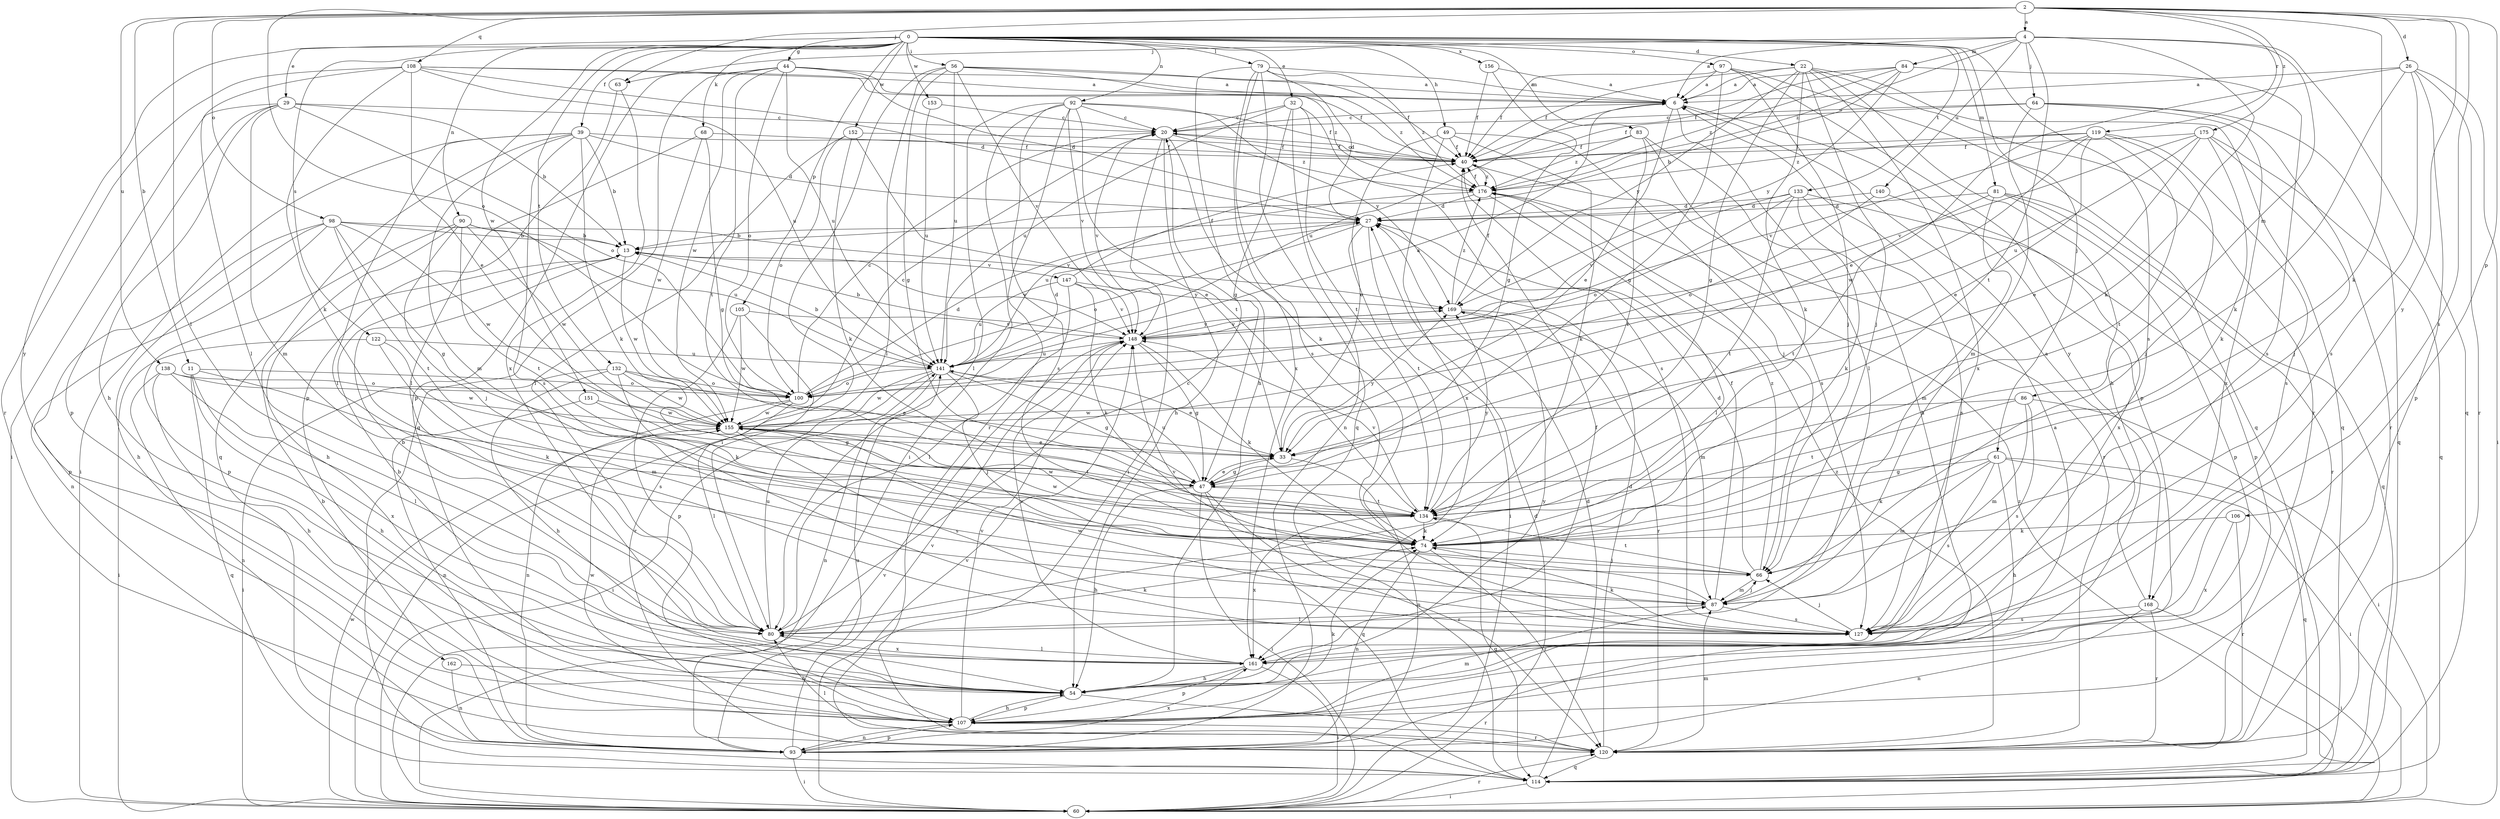 strict digraph  {
0;
2;
4;
6;
11;
13;
20;
22;
26;
27;
29;
32;
33;
39;
40;
44;
47;
49;
54;
56;
60;
61;
63;
64;
66;
68;
74;
79;
80;
81;
83;
84;
86;
87;
90;
92;
93;
97;
98;
100;
105;
106;
107;
108;
114;
119;
120;
122;
127;
132;
133;
134;
138;
140;
141;
147;
148;
151;
152;
153;
155;
156;
161;
162;
168;
169;
175;
176;
0 -> 22  [label=d];
0 -> 29  [label=e];
0 -> 32  [label=e];
0 -> 39  [label=f];
0 -> 44  [label=g];
0 -> 49  [label=h];
0 -> 56  [label=i];
0 -> 61  [label=j];
0 -> 68  [label=k];
0 -> 79  [label=l];
0 -> 81  [label=m];
0 -> 83  [label=m];
0 -> 90  [label=n];
0 -> 92  [label=n];
0 -> 97  [label=o];
0 -> 105  [label=p];
0 -> 122  [label=s];
0 -> 127  [label=s];
0 -> 132  [label=t];
0 -> 133  [label=t];
0 -> 151  [label=w];
0 -> 152  [label=w];
0 -> 153  [label=w];
0 -> 156  [label=x];
0 -> 162  [label=y];
2 -> 4  [label=a];
2 -> 11  [label=b];
2 -> 26  [label=d];
2 -> 63  [label=j];
2 -> 74  [label=k];
2 -> 80  [label=l];
2 -> 98  [label=o];
2 -> 100  [label=o];
2 -> 106  [label=p];
2 -> 108  [label=q];
2 -> 119  [label=r];
2 -> 127  [label=s];
2 -> 138  [label=u];
2 -> 168  [label=y];
2 -> 175  [label=z];
4 -> 6  [label=a];
4 -> 63  [label=j];
4 -> 64  [label=j];
4 -> 74  [label=k];
4 -> 84  [label=m];
4 -> 86  [label=m];
4 -> 114  [label=q];
4 -> 134  [label=t];
4 -> 140  [label=u];
4 -> 176  [label=z];
6 -> 20  [label=c];
6 -> 33  [label=e];
6 -> 80  [label=l];
6 -> 141  [label=u];
6 -> 168  [label=y];
11 -> 54  [label=h];
11 -> 74  [label=k];
11 -> 100  [label=o];
11 -> 114  [label=q];
11 -> 161  [label=x];
13 -> 147  [label=v];
13 -> 148  [label=v];
13 -> 155  [label=w];
20 -> 40  [label=f];
20 -> 54  [label=h];
20 -> 60  [label=i];
20 -> 74  [label=k];
20 -> 148  [label=v];
20 -> 176  [label=z];
22 -> 6  [label=a];
22 -> 40  [label=f];
22 -> 47  [label=g];
22 -> 54  [label=h];
22 -> 66  [label=j];
22 -> 74  [label=k];
22 -> 114  [label=q];
22 -> 120  [label=r];
22 -> 161  [label=x];
22 -> 169  [label=y];
26 -> 6  [label=a];
26 -> 33  [label=e];
26 -> 60  [label=i];
26 -> 74  [label=k];
26 -> 107  [label=p];
26 -> 120  [label=r];
26 -> 127  [label=s];
27 -> 13  [label=b];
27 -> 60  [label=i];
27 -> 100  [label=o];
27 -> 134  [label=t];
29 -> 13  [label=b];
29 -> 20  [label=c];
29 -> 54  [label=h];
29 -> 60  [label=i];
29 -> 87  [label=m];
29 -> 100  [label=o];
29 -> 107  [label=p];
32 -> 20  [label=c];
32 -> 47  [label=g];
32 -> 93  [label=n];
32 -> 127  [label=s];
32 -> 134  [label=t];
32 -> 141  [label=u];
33 -> 47  [label=g];
33 -> 93  [label=n];
33 -> 169  [label=y];
39 -> 13  [label=b];
39 -> 27  [label=d];
39 -> 40  [label=f];
39 -> 60  [label=i];
39 -> 74  [label=k];
39 -> 80  [label=l];
39 -> 87  [label=m];
39 -> 114  [label=q];
39 -> 127  [label=s];
40 -> 20  [label=c];
40 -> 120  [label=r];
40 -> 176  [label=z];
44 -> 6  [label=a];
44 -> 27  [label=d];
44 -> 100  [label=o];
44 -> 107  [label=p];
44 -> 114  [label=q];
44 -> 134  [label=t];
44 -> 141  [label=u];
44 -> 155  [label=w];
44 -> 176  [label=z];
47 -> 33  [label=e];
47 -> 54  [label=h];
47 -> 60  [label=i];
47 -> 114  [label=q];
47 -> 120  [label=r];
47 -> 134  [label=t];
47 -> 141  [label=u];
49 -> 33  [label=e];
49 -> 40  [label=f];
49 -> 66  [label=j];
49 -> 74  [label=k];
49 -> 161  [label=x];
54 -> 13  [label=b];
54 -> 40  [label=f];
54 -> 107  [label=p];
54 -> 120  [label=r];
54 -> 169  [label=y];
56 -> 6  [label=a];
56 -> 40  [label=f];
56 -> 47  [label=g];
56 -> 60  [label=i];
56 -> 80  [label=l];
56 -> 141  [label=u];
56 -> 148  [label=v];
56 -> 176  [label=z];
60 -> 27  [label=d];
60 -> 120  [label=r];
60 -> 148  [label=v];
60 -> 155  [label=w];
60 -> 176  [label=z];
61 -> 47  [label=g];
61 -> 54  [label=h];
61 -> 60  [label=i];
61 -> 74  [label=k];
61 -> 87  [label=m];
61 -> 114  [label=q];
61 -> 127  [label=s];
63 -> 107  [label=p];
63 -> 161  [label=x];
64 -> 20  [label=c];
64 -> 40  [label=f];
64 -> 87  [label=m];
64 -> 114  [label=q];
64 -> 120  [label=r];
64 -> 161  [label=x];
66 -> 27  [label=d];
66 -> 87  [label=m];
66 -> 134  [label=t];
66 -> 176  [label=z];
68 -> 40  [label=f];
68 -> 47  [label=g];
68 -> 80  [label=l];
68 -> 155  [label=w];
74 -> 66  [label=j];
74 -> 93  [label=n];
74 -> 120  [label=r];
74 -> 155  [label=w];
79 -> 6  [label=a];
79 -> 27  [label=d];
79 -> 54  [label=h];
79 -> 114  [label=q];
79 -> 127  [label=s];
79 -> 161  [label=x];
79 -> 176  [label=z];
80 -> 13  [label=b];
80 -> 20  [label=c];
80 -> 74  [label=k];
80 -> 141  [label=u];
80 -> 161  [label=x];
81 -> 27  [label=d];
81 -> 87  [label=m];
81 -> 107  [label=p];
81 -> 114  [label=q];
81 -> 120  [label=r];
81 -> 134  [label=t];
83 -> 40  [label=f];
83 -> 54  [label=h];
83 -> 127  [label=s];
83 -> 134  [label=t];
83 -> 176  [label=z];
84 -> 6  [label=a];
84 -> 13  [label=b];
84 -> 40  [label=f];
84 -> 127  [label=s];
84 -> 169  [label=y];
84 -> 176  [label=z];
86 -> 60  [label=i];
86 -> 87  [label=m];
86 -> 127  [label=s];
86 -> 134  [label=t];
86 -> 155  [label=w];
87 -> 40  [label=f];
87 -> 66  [label=j];
87 -> 80  [label=l];
87 -> 127  [label=s];
87 -> 148  [label=v];
90 -> 13  [label=b];
90 -> 54  [label=h];
90 -> 66  [label=j];
90 -> 107  [label=p];
90 -> 134  [label=t];
90 -> 141  [label=u];
90 -> 155  [label=w];
92 -> 20  [label=c];
92 -> 40  [label=f];
92 -> 60  [label=i];
92 -> 80  [label=l];
92 -> 120  [label=r];
92 -> 127  [label=s];
92 -> 134  [label=t];
92 -> 148  [label=v];
92 -> 169  [label=y];
93 -> 6  [label=a];
93 -> 13  [label=b];
93 -> 60  [label=i];
93 -> 107  [label=p];
93 -> 141  [label=u];
93 -> 148  [label=v];
93 -> 161  [label=x];
97 -> 6  [label=a];
97 -> 40  [label=f];
97 -> 47  [label=g];
97 -> 66  [label=j];
97 -> 107  [label=p];
97 -> 114  [label=q];
98 -> 13  [label=b];
98 -> 47  [label=g];
98 -> 54  [label=h];
98 -> 93  [label=n];
98 -> 107  [label=p];
98 -> 134  [label=t];
98 -> 155  [label=w];
98 -> 169  [label=y];
100 -> 6  [label=a];
100 -> 20  [label=c];
100 -> 27  [label=d];
100 -> 80  [label=l];
100 -> 93  [label=n];
100 -> 155  [label=w];
105 -> 107  [label=p];
105 -> 120  [label=r];
105 -> 148  [label=v];
105 -> 155  [label=w];
106 -> 74  [label=k];
106 -> 120  [label=r];
106 -> 161  [label=x];
107 -> 54  [label=h];
107 -> 74  [label=k];
107 -> 87  [label=m];
107 -> 93  [label=n];
107 -> 120  [label=r];
107 -> 148  [label=v];
107 -> 155  [label=w];
108 -> 6  [label=a];
108 -> 27  [label=d];
108 -> 33  [label=e];
108 -> 40  [label=f];
108 -> 74  [label=k];
108 -> 80  [label=l];
108 -> 120  [label=r];
108 -> 141  [label=u];
114 -> 27  [label=d];
114 -> 60  [label=i];
114 -> 148  [label=v];
119 -> 33  [label=e];
119 -> 40  [label=f];
119 -> 66  [label=j];
119 -> 127  [label=s];
119 -> 134  [label=t];
119 -> 148  [label=v];
119 -> 155  [label=w];
119 -> 176  [label=z];
120 -> 27  [label=d];
120 -> 80  [label=l];
120 -> 87  [label=m];
120 -> 114  [label=q];
120 -> 176  [label=z];
122 -> 60  [label=i];
122 -> 87  [label=m];
122 -> 127  [label=s];
122 -> 141  [label=u];
127 -> 66  [label=j];
127 -> 74  [label=k];
127 -> 155  [label=w];
132 -> 33  [label=e];
132 -> 54  [label=h];
132 -> 60  [label=i];
132 -> 74  [label=k];
132 -> 100  [label=o];
132 -> 155  [label=w];
133 -> 27  [label=d];
133 -> 74  [label=k];
133 -> 100  [label=o];
133 -> 107  [label=p];
133 -> 127  [label=s];
133 -> 134  [label=t];
133 -> 148  [label=v];
134 -> 74  [label=k];
134 -> 114  [label=q];
134 -> 148  [label=v];
134 -> 155  [label=w];
134 -> 161  [label=x];
134 -> 169  [label=y];
138 -> 54  [label=h];
138 -> 80  [label=l];
138 -> 93  [label=n];
138 -> 100  [label=o];
138 -> 155  [label=w];
140 -> 27  [label=d];
140 -> 100  [label=o];
140 -> 161  [label=x];
141 -> 13  [label=b];
141 -> 27  [label=d];
141 -> 33  [label=e];
141 -> 47  [label=g];
141 -> 60  [label=i];
141 -> 66  [label=j];
141 -> 93  [label=n];
141 -> 100  [label=o];
141 -> 155  [label=w];
147 -> 40  [label=f];
147 -> 74  [label=k];
147 -> 80  [label=l];
147 -> 141  [label=u];
147 -> 148  [label=v];
147 -> 169  [label=y];
148 -> 13  [label=b];
148 -> 47  [label=g];
148 -> 74  [label=k];
148 -> 141  [label=u];
148 -> 169  [label=y];
151 -> 47  [label=g];
151 -> 93  [label=n];
151 -> 155  [label=w];
152 -> 33  [label=e];
152 -> 40  [label=f];
152 -> 74  [label=k];
152 -> 80  [label=l];
152 -> 100  [label=o];
153 -> 20  [label=c];
153 -> 141  [label=u];
155 -> 20  [label=c];
155 -> 33  [label=e];
155 -> 127  [label=s];
155 -> 134  [label=t];
156 -> 6  [label=a];
156 -> 40  [label=f];
156 -> 47  [label=g];
161 -> 54  [label=h];
161 -> 60  [label=i];
161 -> 80  [label=l];
161 -> 107  [label=p];
161 -> 148  [label=v];
162 -> 54  [label=h];
162 -> 93  [label=n];
168 -> 6  [label=a];
168 -> 60  [label=i];
168 -> 93  [label=n];
168 -> 120  [label=r];
168 -> 127  [label=s];
169 -> 40  [label=f];
169 -> 87  [label=m];
169 -> 120  [label=r];
169 -> 148  [label=v];
169 -> 176  [label=z];
175 -> 33  [label=e];
175 -> 40  [label=f];
175 -> 66  [label=j];
175 -> 74  [label=k];
175 -> 114  [label=q];
175 -> 141  [label=u];
175 -> 148  [label=v];
176 -> 27  [label=d];
176 -> 40  [label=f];
176 -> 80  [label=l];
176 -> 141  [label=u];
}
